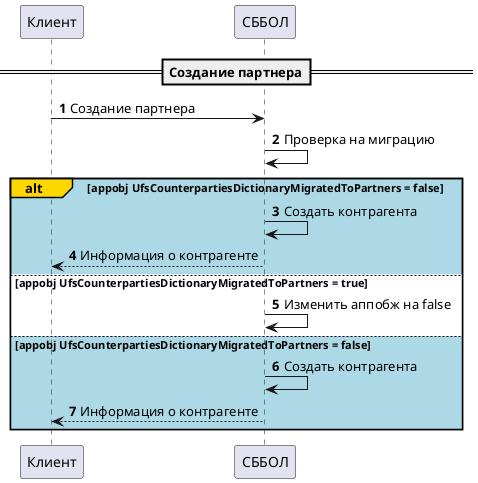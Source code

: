 @startuml
'https://plantuml.com/sequence-diagram
autonumber
==Создание партнера==
Клиент -> СББОЛ: Создание партнера
СББОЛ -> СББОЛ: Проверка на миграцию
alt#Gold #lightblue appobj UfsCounterpartiesDictionaryMigratedToPartners = false
СББОЛ -> СББОЛ: Создать контрагента
СББОЛ --> Клиент: Информация о контрагенте
else #white appobj UfsCounterpartiesDictionaryMigratedToPartners = true
СББОЛ -> СББОЛ: Изменить аппобж на false
else appobj UfsCounterpartiesDictionaryMigratedToPartners = false
СББОЛ -> СББОЛ: Создать контрагента
СББОЛ --> Клиент: Информация о контрагенте
end
@enduml
